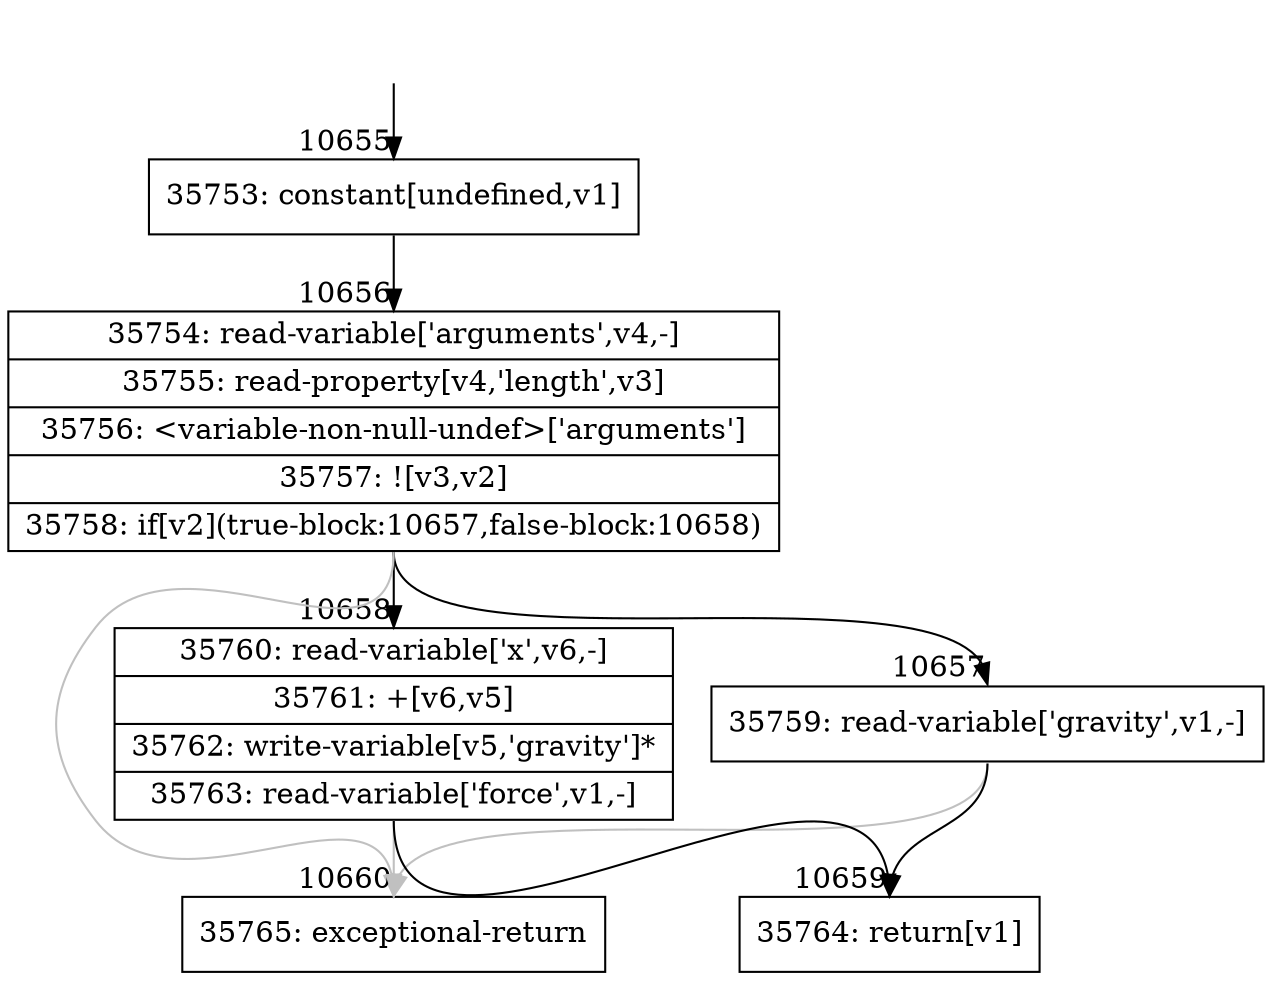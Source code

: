 digraph {
rankdir="TD"
BB_entry981[shape=none,label=""];
BB_entry981 -> BB10655 [tailport=s, headport=n, headlabel="    10655"]
BB10655 [shape=record label="{35753: constant[undefined,v1]}" ] 
BB10655 -> BB10656 [tailport=s, headport=n, headlabel="      10656"]
BB10656 [shape=record label="{35754: read-variable['arguments',v4,-]|35755: read-property[v4,'length',v3]|35756: \<variable-non-null-undef\>['arguments']|35757: ![v3,v2]|35758: if[v2](true-block:10657,false-block:10658)}" ] 
BB10656 -> BB10657 [tailport=s, headport=n, headlabel="      10657"]
BB10656 -> BB10658 [tailport=s, headport=n, headlabel="      10658"]
BB10656 -> BB10660 [tailport=s, headport=n, color=gray, headlabel="      10660"]
BB10657 [shape=record label="{35759: read-variable['gravity',v1,-]}" ] 
BB10657 -> BB10659 [tailport=s, headport=n, headlabel="      10659"]
BB10657 -> BB10660 [tailport=s, headport=n, color=gray]
BB10658 [shape=record label="{35760: read-variable['x',v6,-]|35761: +[v6,v5]|35762: write-variable[v5,'gravity']*|35763: read-variable['force',v1,-]}" ] 
BB10658 -> BB10659 [tailport=s, headport=n]
BB10658 -> BB10660 [tailport=s, headport=n, color=gray]
BB10659 [shape=record label="{35764: return[v1]}" ] 
BB10660 [shape=record label="{35765: exceptional-return}" ] 
//#$~ 6334
}
